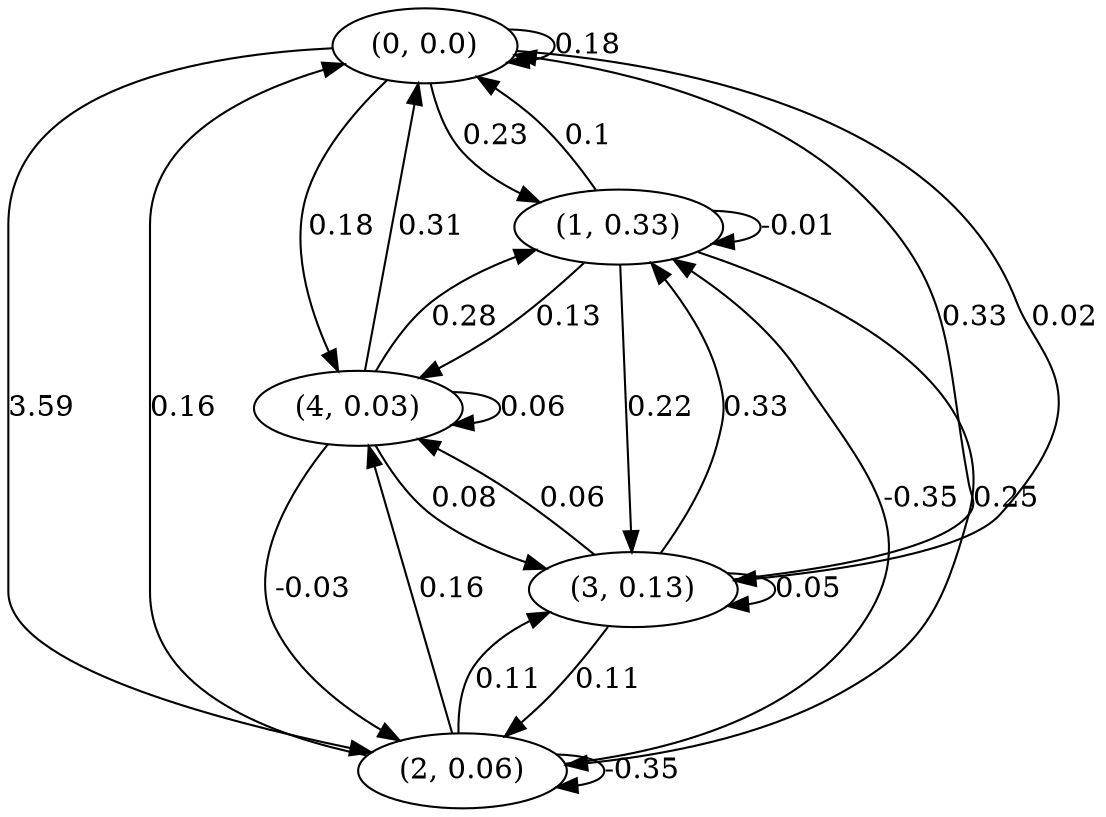 digraph {
    0 [ label = "(0, 0.0)" ]
    1 [ label = "(1, 0.33)" ]
    2 [ label = "(2, 0.06)" ]
    3 [ label = "(3, 0.13)" ]
    4 [ label = "(4, 0.03)" ]
    0 -> 0 [ label = "0.18" ]
    1 -> 1 [ label = "-0.01" ]
    2 -> 2 [ label = "-0.35" ]
    3 -> 3 [ label = "0.05" ]
    4 -> 4 [ label = "0.06" ]
    1 -> 0 [ label = "0.1" ]
    2 -> 0 [ label = "0.16" ]
    3 -> 0 [ label = "0.33" ]
    4 -> 0 [ label = "0.31" ]
    0 -> 1 [ label = "0.23" ]
    2 -> 1 [ label = "-0.35" ]
    3 -> 1 [ label = "0.33" ]
    4 -> 1 [ label = "0.28" ]
    0 -> 2 [ label = "3.59" ]
    1 -> 2 [ label = "0.25" ]
    3 -> 2 [ label = "0.11" ]
    4 -> 2 [ label = "-0.03" ]
    0 -> 3 [ label = "0.02" ]
    1 -> 3 [ label = "0.22" ]
    2 -> 3 [ label = "0.11" ]
    4 -> 3 [ label = "0.08" ]
    0 -> 4 [ label = "0.18" ]
    1 -> 4 [ label = "0.13" ]
    2 -> 4 [ label = "0.16" ]
    3 -> 4 [ label = "0.06" ]
}

